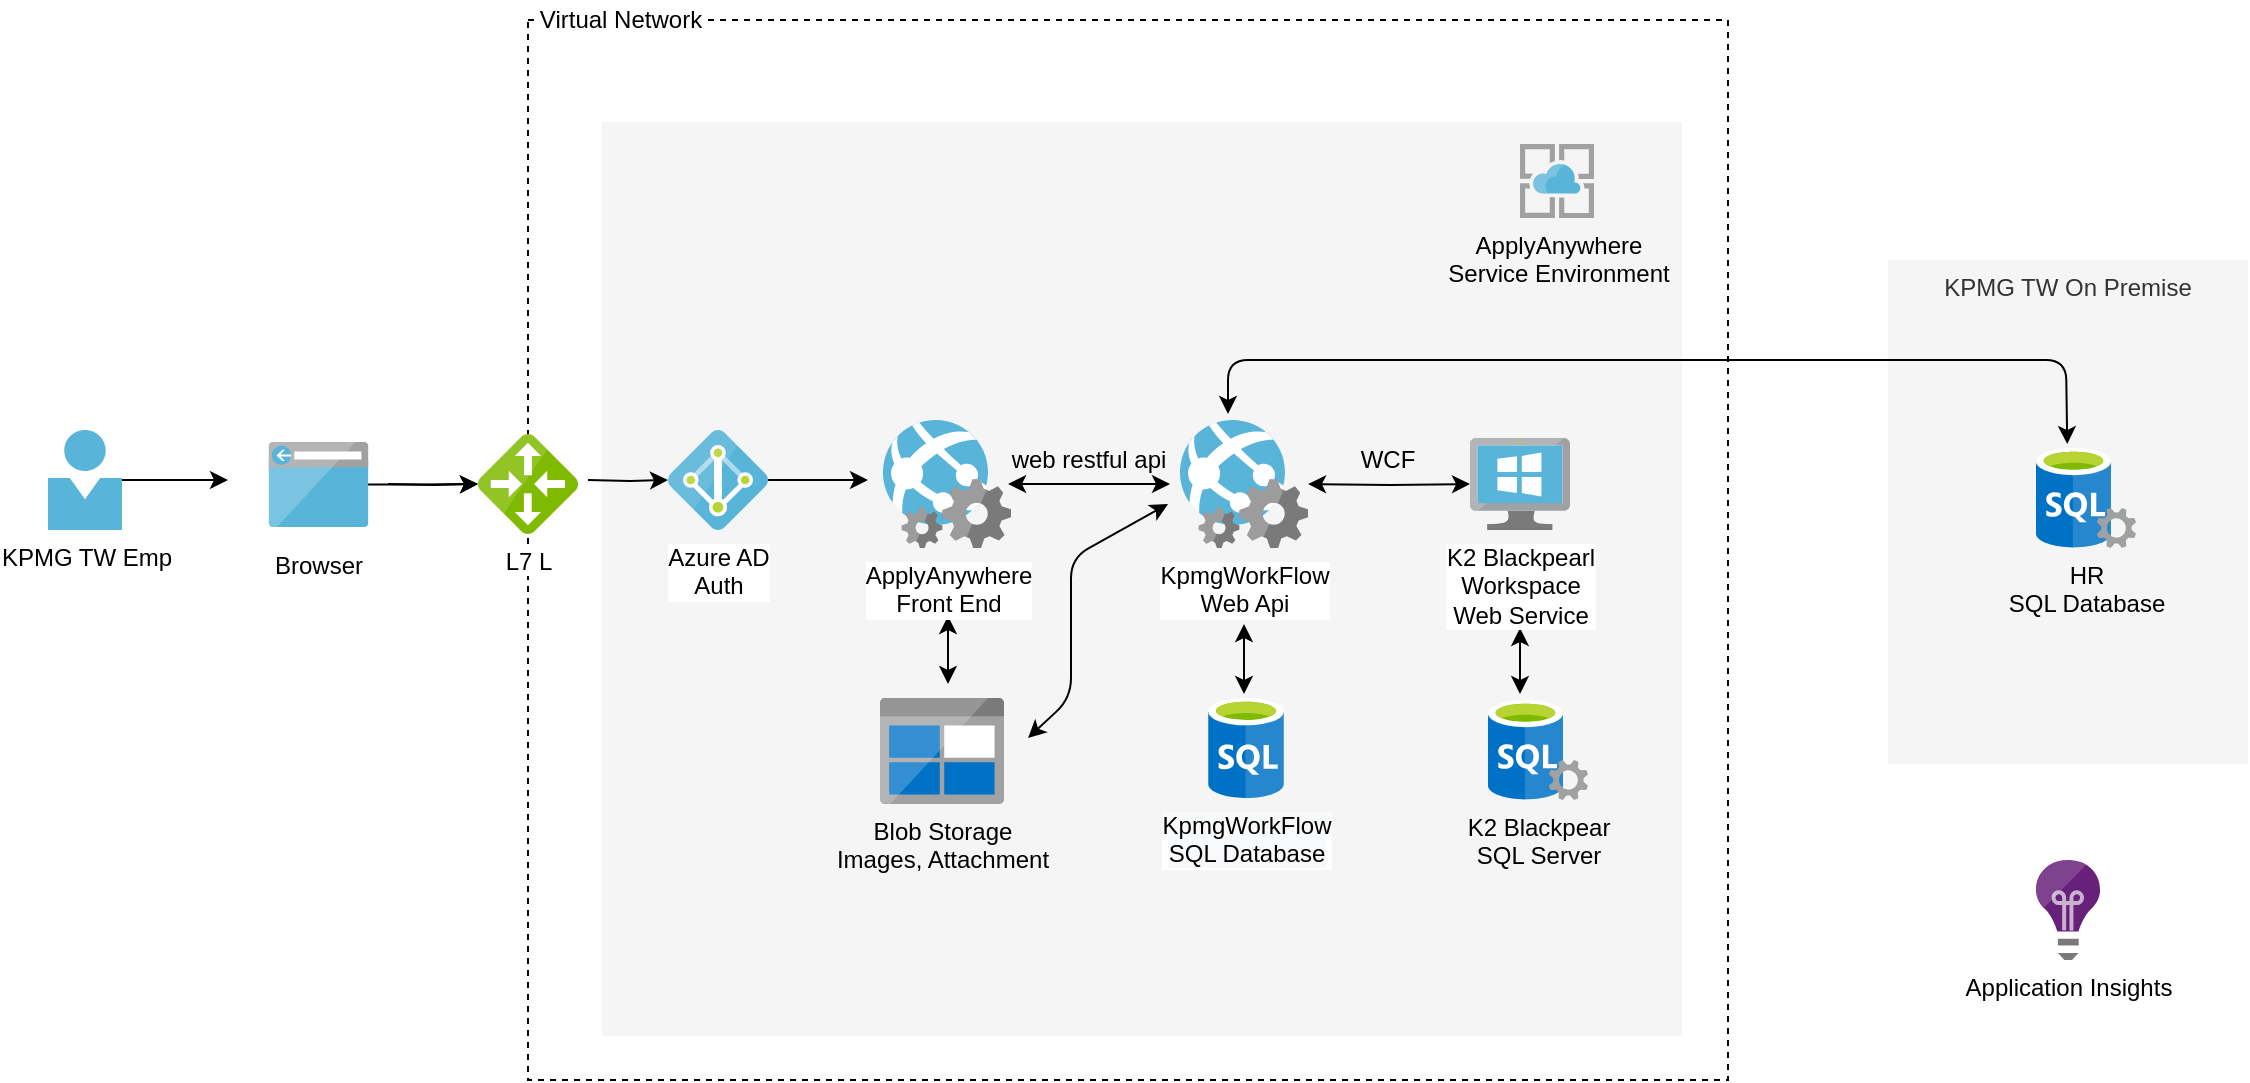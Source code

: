 <mxfile version="12.3.1" type="github" pages="4">
  <diagram id="WI9T0HZ2pTsCkuznbFz-" name="ApplyAnywhere PaaS architecture">
    <mxGraphModel dx="1408" dy="748" grid="1" gridSize="10" guides="1" tooltips="1" connect="1" arrows="1" fold="1" page="1" pageScale="1" pageWidth="1169" pageHeight="827" math="0" shadow="0">
      <root>
        <mxCell id="0"/>
        <mxCell id="1" parent="0"/>
        <mxCell id="lvaCASJLjp-fSjR-ahG0-70" value="" style="rounded=0;whiteSpace=wrap;html=1;labelBackgroundColor=#ffffff;fillColor=none;dashed=1;" parent="1" vertex="1">
          <mxGeometry x="290" y="148" width="600" height="530" as="geometry"/>
        </mxCell>
        <mxCell id="AcxdMaKK0mU5kZiv2lnr-4" value="" style="rounded=0;whiteSpace=wrap;html=1;fillColor=#f5f5f5;strokeColor=none;fontColor=#333333;verticalAlign=top;direction=south;" parent="1" vertex="1">
          <mxGeometry x="327" y="199" width="540" height="457" as="geometry"/>
        </mxCell>
        <mxCell id="lvaCASJLjp-fSjR-ahG0-18" value="" style="edgeStyle=orthogonalEdgeStyle;rounded=0;orthogonalLoop=1;jettySize=auto;html=1;entryX=-0.078;entryY=0.5;entryDx=0;entryDy=0;entryPerimeter=0;exitX=0.977;exitY=0.5;exitDx=0;exitDy=0;exitPerimeter=0;startArrow=classic;startFill=1;" parent="1" source="AcxdMaKK0mU5kZiv2lnr-6" target="lvaCASJLjp-fSjR-ahG0-8" edge="1">
          <mxGeometry relative="1" as="geometry">
            <mxPoint x="499.5" y="524" as="targetPoint"/>
          </mxGeometry>
        </mxCell>
        <mxCell id="lvaCASJLjp-fSjR-ahG0-37" value="" style="edgeStyle=orthogonalEdgeStyle;rounded=0;orthogonalLoop=1;jettySize=auto;html=1;startArrow=classic;startFill=1;" parent="1" edge="1">
          <mxGeometry relative="1" as="geometry">
            <mxPoint x="500" y="446" as="sourcePoint"/>
            <mxPoint x="500" y="480" as="targetPoint"/>
          </mxGeometry>
        </mxCell>
        <mxCell id="AcxdMaKK0mU5kZiv2lnr-6" value="ApplyAnywhere&lt;br&gt;Front End" style="aspect=fixed;html=1;perimeter=none;align=center;shadow=0;dashed=0;image;fontSize=12;image=img/lib/mscae/WebApp_WebJobs.svg;labelBackgroundColor=#ffffff;" parent="1" vertex="1">
          <mxGeometry x="467.5" y="348" width="64" height="64" as="geometry"/>
        </mxCell>
        <mxCell id="AcxdMaKK0mU5kZiv2lnr-9" value="Blob Storage&lt;br&gt;Images, Attachment" style="aspect=fixed;html=1;perimeter=none;align=center;shadow=0;dashed=0;image;fontSize=12;image=img/lib/mscae/BlobBlock.svg;labelBackgroundColor=none;direction=east;" parent="1" vertex="1">
          <mxGeometry x="466" y="487" width="62" height="53" as="geometry"/>
        </mxCell>
        <mxCell id="lvaCASJLjp-fSjR-ahG0-72" value="" style="edgeStyle=orthogonalEdgeStyle;rounded=0;orthogonalLoop=1;jettySize=auto;html=1;" parent="1" target="lvaCASJLjp-fSjR-ahG0-71" edge="1">
          <mxGeometry relative="1" as="geometry">
            <mxPoint x="220" y="380" as="sourcePoint"/>
          </mxGeometry>
        </mxCell>
        <mxCell id="lvaCASJLjp-fSjR-ahG0-73" value="" style="edgeStyle=orthogonalEdgeStyle;rounded=0;orthogonalLoop=1;jettySize=auto;html=1;" parent="1" source="AcxdMaKK0mU5kZiv2lnr-12" target="lvaCASJLjp-fSjR-ahG0-71" edge="1">
          <mxGeometry relative="1" as="geometry"/>
        </mxCell>
        <mxCell id="AcxdMaKK0mU5kZiv2lnr-12" value="Browser" style="aspect=fixed;html=1;perimeter=none;align=center;shadow=0;dashed=0;image;fontSize=12;image=img/lib/mscae/Browser.svg;spacingTop=5;" parent="1" vertex="1">
          <mxGeometry x="160.25" y="359" width="50" height="42.5" as="geometry"/>
        </mxCell>
        <mxCell id="lvaCASJLjp-fSjR-ahG0-28" value="" style="edgeStyle=orthogonalEdgeStyle;rounded=0;orthogonalLoop=1;jettySize=auto;html=1;" parent="1" target="lvaCASJLjp-fSjR-ahG0-21" edge="1">
          <mxGeometry relative="1" as="geometry">
            <mxPoint x="320" y="378" as="sourcePoint"/>
            <mxPoint x="380" y="403" as="targetPoint"/>
          </mxGeometry>
        </mxCell>
        <mxCell id="lvaCASJLjp-fSjR-ahG0-34" value="" style="edgeStyle=orthogonalEdgeStyle;rounded=0;orthogonalLoop=1;jettySize=auto;html=1;startArrow=classic;startFill=1;" parent="1" edge="1">
          <mxGeometry relative="1" as="geometry">
            <mxPoint x="786" y="452" as="sourcePoint"/>
            <mxPoint x="786" y="485" as="targetPoint"/>
          </mxGeometry>
        </mxCell>
        <mxCell id="lvaCASJLjp-fSjR-ahG0-5" value="K2 Blackpearl&lt;br&gt;Workspace&lt;br&gt;Web Service" style="aspect=fixed;html=1;points=[];align=center;image;fontSize=12;image=img/lib/mscae/VirtualMachineWindows.svg;labelBackgroundColor=#ffffff;" parent="1" vertex="1">
          <mxGeometry x="761" y="357" width="50" height="46" as="geometry"/>
        </mxCell>
        <mxCell id="lvaCASJLjp-fSjR-ahG0-14" value="" style="edgeStyle=orthogonalEdgeStyle;rounded=0;orthogonalLoop=1;jettySize=auto;html=1;startArrow=classic;startFill=1;" parent="1" target="lvaCASJLjp-fSjR-ahG0-5" edge="1">
          <mxGeometry relative="1" as="geometry">
            <mxPoint x="680" y="380" as="sourcePoint"/>
            <mxPoint x="648" y="524" as="targetPoint"/>
          </mxGeometry>
        </mxCell>
        <mxCell id="lvaCASJLjp-fSjR-ahG0-32" value="" style="edgeStyle=orthogonalEdgeStyle;rounded=0;orthogonalLoop=1;jettySize=auto;html=1;startArrow=classic;startFill=1;" parent="1" edge="1">
          <mxGeometry relative="1" as="geometry">
            <mxPoint x="648" y="450" as="sourcePoint"/>
            <mxPoint x="648" y="485" as="targetPoint"/>
          </mxGeometry>
        </mxCell>
        <mxCell id="lvaCASJLjp-fSjR-ahG0-19" value="K2 Blackpear&lt;br&gt;SQL Server" style="aspect=fixed;html=1;points=[];align=center;image;fontSize=12;image=img/lib/mscae/SQL_Servers.svg;labelBackgroundColor=none;" parent="1" vertex="1">
          <mxGeometry x="770" y="488" width="50" height="50" as="geometry"/>
        </mxCell>
        <mxCell id="lvaCASJLjp-fSjR-ahG0-52" value="" style="edgeStyle=orthogonalEdgeStyle;rounded=0;orthogonalLoop=1;jettySize=auto;html=1;" parent="1" source="lvaCASJLjp-fSjR-ahG0-21" edge="1">
          <mxGeometry relative="1" as="geometry">
            <mxPoint x="460" y="378" as="targetPoint"/>
          </mxGeometry>
        </mxCell>
        <mxCell id="lvaCASJLjp-fSjR-ahG0-21" value="Azure AD&lt;br&gt;Auth" style="aspect=fixed;html=1;points=[];align=center;image;fontSize=12;image=img/lib/mscae/Active_Directory.svg;labelBackgroundColor=#ffffff;" parent="1" vertex="1">
          <mxGeometry x="360" y="353" width="50" height="50" as="geometry"/>
        </mxCell>
        <mxCell id="lvaCASJLjp-fSjR-ahG0-45" value="" style="edgeStyle=orthogonalEdgeStyle;rounded=0;orthogonalLoop=1;jettySize=auto;html=1;" parent="1" source="lvaCASJLjp-fSjR-ahG0-22" edge="1">
          <mxGeometry relative="1" as="geometry">
            <mxPoint x="140" y="378" as="targetPoint"/>
          </mxGeometry>
        </mxCell>
        <mxCell id="lvaCASJLjp-fSjR-ahG0-22" value="KPMG TW Emp" style="aspect=fixed;html=1;points=[];align=center;image;fontSize=12;image=img/lib/mscae/Person.svg;labelBackgroundColor=none;" parent="1" vertex="1">
          <mxGeometry x="50" y="353" width="37" height="50" as="geometry"/>
        </mxCell>
        <mxCell id="lvaCASJLjp-fSjR-ahG0-24" value="ApplyAnywhere&lt;br&gt;Service Environment" style="aspect=fixed;html=1;points=[];align=center;image;fontSize=12;image=img/lib/mscae/App_Service.svg;labelBackgroundColor=none;" parent="1" vertex="1">
          <mxGeometry x="786" y="210" width="37" height="37" as="geometry"/>
        </mxCell>
        <mxCell id="lvaCASJLjp-fSjR-ahG0-40" value="KPMG TW On Premise" style="rounded=0;whiteSpace=wrap;html=1;fillColor=#f5f5f5;strokeColor=none;fontColor=#333333;verticalAlign=top;direction=south;" parent="1" vertex="1">
          <mxGeometry x="970" y="268" width="180" height="252" as="geometry"/>
        </mxCell>
        <mxCell id="lvaCASJLjp-fSjR-ahG0-57" value="WCF" style="text;html=1;strokeColor=none;fillColor=none;align=center;verticalAlign=middle;whiteSpace=wrap;rounded=0;labelBackgroundColor=none;" parent="1" vertex="1">
          <mxGeometry x="700" y="358" width="40" height="20" as="geometry"/>
        </mxCell>
        <mxCell id="lvaCASJLjp-fSjR-ahG0-58" value="web restful api" style="text;html=1;strokeColor=none;fillColor=none;align=center;verticalAlign=middle;whiteSpace=wrap;rounded=0;labelBackgroundColor=none;" parent="1" vertex="1">
          <mxGeometry x="525" y="358" width="91" height="20" as="geometry"/>
        </mxCell>
        <mxCell id="lvaCASJLjp-fSjR-ahG0-71" value="L7 L" style="aspect=fixed;html=1;points=[];align=center;image;fontSize=12;image=img/lib/mscae/Local_Network_Gateways.svg;dashed=1;labelBackgroundColor=#ffffff;fillColor=none;" parent="1" vertex="1">
          <mxGeometry x="265" y="355" width="50" height="50" as="geometry"/>
        </mxCell>
        <mxCell id="lvaCASJLjp-fSjR-ahG0-74" value="Virtual Network" style="text;html=1;strokeColor=none;fillColor=none;align=center;verticalAlign=middle;whiteSpace=wrap;rounded=0;dashed=1;labelBackgroundColor=#ffffff;" parent="1" vertex="1">
          <mxGeometry x="290" y="138" width="93" height="20" as="geometry"/>
        </mxCell>
        <mxCell id="lvaCASJLjp-fSjR-ahG0-85" value="" style="endArrow=classic;html=1;startArrow=classic;startFill=1;" parent="1" edge="1">
          <mxGeometry width="50" height="50" relative="1" as="geometry">
            <mxPoint x="640" y="345" as="sourcePoint"/>
            <mxPoint x="1059.627" y="360" as="targetPoint"/>
            <Array as="points">
              <mxPoint x="640" y="318"/>
              <mxPoint x="1059" y="318"/>
            </Array>
          </mxGeometry>
        </mxCell>
        <mxCell id="lvaCASJLjp-fSjR-ahG0-8" value="KpmgWorkFlow&lt;br&gt;Web Api" style="aspect=fixed;html=1;perimeter=none;align=center;shadow=0;dashed=0;image;fontSize=12;image=img/lib/mscae/WebApp_WebJobs.svg;labelBackgroundColor=#ffffff;" parent="1" vertex="1">
          <mxGeometry x="616" y="348" width="64" height="64" as="geometry"/>
        </mxCell>
        <mxCell id="5PH30aPsPjQZAiX1bgCx-1" value="Application Insights" style="aspect=fixed;html=1;points=[];align=center;image;fontSize=12;image=img/lib/mscae/Application_Insights.svg;dashed=1;labelBackgroundColor=#ffffff;fillColor=none;" parent="1" vertex="1">
          <mxGeometry x="1044" y="568" width="32" height="50" as="geometry"/>
        </mxCell>
        <mxCell id="TPf7LboAGNHlAJCwfOmn-1" value="&lt;span style=&quot;background-color: rgb(248 , 249 , 250)&quot;&gt;KpmgWorkFlow&lt;/span&gt;&lt;br style=&quot;background-color: rgb(248 , 249 , 250)&quot;&gt;&lt;span style=&quot;background-color: rgb(248 , 249 , 250)&quot;&gt;SQL Database&lt;/span&gt;" style="aspect=fixed;html=1;points=[];align=center;image;fontSize=12;image=img/lib/mscae/SQL_Database_generic.svg;dashed=1;labelBackgroundColor=#ffffff;fillColor=none;" parent="1" vertex="1">
          <mxGeometry x="630" y="487" width="38" height="50" as="geometry"/>
        </mxCell>
        <mxCell id="XVqo-O23H8XZ0I0nRxCn-1" value="HR&lt;br&gt;SQL Database" style="aspect=fixed;html=1;points=[];align=center;image;fontSize=12;image=img/lib/mscae/SQL_Servers.svg;labelBackgroundColor=none;" parent="1" vertex="1">
          <mxGeometry x="1044" y="362" width="50" height="50" as="geometry"/>
        </mxCell>
        <mxCell id="Hammuwof6SM0HyA76MLh-3" value="" style="endArrow=classic;html=1;startArrow=classic;startFill=1;" parent="1" edge="1">
          <mxGeometry width="50" height="50" relative="1" as="geometry">
            <mxPoint x="540" y="507" as="sourcePoint"/>
            <mxPoint x="610" y="390" as="targetPoint"/>
            <Array as="points">
              <mxPoint x="561.5" y="487"/>
              <mxPoint x="561.5" y="417"/>
            </Array>
          </mxGeometry>
        </mxCell>
      </root>
    </mxGraphModel>
  </diagram>
  <diagram id="z3WabE-r0AO4JzWB9o1X" name="ApplyAnywhere IaaS architecture">
    <mxGraphModel dx="2241" dy="805" grid="1" gridSize="10" guides="1" tooltips="1" connect="1" arrows="1" fold="1" page="1" pageScale="1" pageWidth="850" pageHeight="1100" math="0" shadow="0">
      <root>
        <mxCell id="3gNSYFEJWq0Y2mECjLJj-0"/>
        <mxCell id="3gNSYFEJWq0Y2mECjLJj-1" parent="3gNSYFEJWq0Y2mECjLJj-0"/>
        <mxCell id="smwpBIK393G-4AdiDOek-0" value="" style="rounded=0;whiteSpace=wrap;html=1;labelBackgroundColor=#ffffff;fillColor=none;dashed=1;" parent="3gNSYFEJWq0Y2mECjLJj-1" vertex="1">
          <mxGeometry x="260" y="150" width="470" height="502" as="geometry"/>
        </mxCell>
        <mxCell id="smwpBIK393G-4AdiDOek-1" value="" style="rounded=0;whiteSpace=wrap;html=1;fillColor=#f5f5f5;strokeColor=none;fontColor=#333333;verticalAlign=top;direction=south;" parent="3gNSYFEJWq0Y2mECjLJj-1" vertex="1">
          <mxGeometry x="290" y="175" width="420" height="457" as="geometry"/>
        </mxCell>
        <mxCell id="smwpBIK393G-4AdiDOek-6" value="" style="edgeStyle=orthogonalEdgeStyle;rounded=0;orthogonalLoop=1;jettySize=auto;html=1;" parent="3gNSYFEJWq0Y2mECjLJj-1" target="smwpBIK393G-4AdiDOek-23" edge="1">
          <mxGeometry relative="1" as="geometry">
            <mxPoint x="190" y="382" as="sourcePoint"/>
          </mxGeometry>
        </mxCell>
        <mxCell id="smwpBIK393G-4AdiDOek-7" value="" style="edgeStyle=orthogonalEdgeStyle;rounded=0;orthogonalLoop=1;jettySize=auto;html=1;" parent="3gNSYFEJWq0Y2mECjLJj-1" source="smwpBIK393G-4AdiDOek-8" target="smwpBIK393G-4AdiDOek-23" edge="1">
          <mxGeometry relative="1" as="geometry"/>
        </mxCell>
        <mxCell id="smwpBIK393G-4AdiDOek-8" value="Browser" style="aspect=fixed;html=1;perimeter=none;align=center;shadow=0;dashed=0;image;fontSize=12;image=img/lib/mscae/Browser.svg;spacingTop=5;" parent="3gNSYFEJWq0Y2mECjLJj-1" vertex="1">
          <mxGeometry x="130.25" y="361" width="50" height="42.5" as="geometry"/>
        </mxCell>
        <mxCell id="smwpBIK393G-4AdiDOek-9" value="" style="edgeStyle=orthogonalEdgeStyle;rounded=0;orthogonalLoop=1;jettySize=auto;html=1;" parent="3gNSYFEJWq0Y2mECjLJj-1" target="smwpBIK393G-4AdiDOek-16" edge="1">
          <mxGeometry relative="1" as="geometry">
            <mxPoint x="290" y="380" as="sourcePoint"/>
            <mxPoint x="350" y="405" as="targetPoint"/>
          </mxGeometry>
        </mxCell>
        <mxCell id="smwpBIK393G-4AdiDOek-11" value="K2 Blackpearl&lt;br&gt;Workspace&lt;br&gt;Web Service" style="aspect=fixed;html=1;points=[];align=center;image;fontSize=12;image=img/lib/mscae/VirtualMachineWindows.svg;labelBackgroundColor=#ffffff;" parent="3gNSYFEJWq0Y2mECjLJj-1" vertex="1">
          <mxGeometry x="490" y="342" width="50" height="46" as="geometry"/>
        </mxCell>
        <mxCell id="smwpBIK393G-4AdiDOek-13" value="" style="edgeStyle=orthogonalEdgeStyle;rounded=0;orthogonalLoop=1;jettySize=auto;html=1;startArrow=classic;startFill=1;" parent="3gNSYFEJWq0Y2mECjLJj-1" edge="1">
          <mxGeometry relative="1" as="geometry">
            <mxPoint x="514" y="439" as="sourcePoint"/>
            <mxPoint x="514" y="474" as="targetPoint"/>
          </mxGeometry>
        </mxCell>
        <mxCell id="smwpBIK393G-4AdiDOek-15" value="" style="edgeStyle=orthogonalEdgeStyle;rounded=0;orthogonalLoop=1;jettySize=auto;html=1;" parent="3gNSYFEJWq0Y2mECjLJj-1" edge="1">
          <mxGeometry relative="1" as="geometry">
            <mxPoint x="480" y="380" as="targetPoint"/>
            <mxPoint x="388" y="380" as="sourcePoint"/>
          </mxGeometry>
        </mxCell>
        <mxCell id="smwpBIK393G-4AdiDOek-16" value="Azure AD&lt;br&gt;Auth" style="aspect=fixed;html=1;points=[];align=center;image;fontSize=12;image=img/lib/mscae/Active_Directory.svg;labelBackgroundColor=#ffffff;" parent="3gNSYFEJWq0Y2mECjLJj-1" vertex="1">
          <mxGeometry x="330" y="355" width="50" height="50" as="geometry"/>
        </mxCell>
        <mxCell id="smwpBIK393G-4AdiDOek-17" value="" style="edgeStyle=orthogonalEdgeStyle;rounded=0;orthogonalLoop=1;jettySize=auto;html=1;" parent="3gNSYFEJWq0Y2mECjLJj-1" source="smwpBIK393G-4AdiDOek-18" edge="1">
          <mxGeometry relative="1" as="geometry">
            <mxPoint x="110" y="380" as="targetPoint"/>
          </mxGeometry>
        </mxCell>
        <mxCell id="smwpBIK393G-4AdiDOek-18" value="KPMG TW Emp" style="aspect=fixed;html=1;points=[];align=center;image;fontSize=12;image=img/lib/mscae/Person.svg;labelBackgroundColor=none;" parent="3gNSYFEJWq0Y2mECjLJj-1" vertex="1">
          <mxGeometry x="20" y="355" width="37" height="50" as="geometry"/>
        </mxCell>
        <mxCell id="smwpBIK393G-4AdiDOek-19" value="ApplyAnywhere&lt;br&gt;Service Environment" style="aspect=fixed;html=1;points=[];align=center;image;fontSize=12;image=img/lib/mscae/App_Service.svg;labelBackgroundColor=none;" parent="3gNSYFEJWq0Y2mECjLJj-1" vertex="1">
          <mxGeometry x="610" y="202" width="37" height="37" as="geometry"/>
        </mxCell>
        <mxCell id="smwpBIK393G-4AdiDOek-20" value="KPMG TW On Premise" style="rounded=0;whiteSpace=wrap;html=1;fillColor=#f5f5f5;strokeColor=none;fontColor=#333333;verticalAlign=top;direction=south;" parent="3gNSYFEJWq0Y2mECjLJj-1" vertex="1">
          <mxGeometry x="750" y="252" width="180" height="252" as="geometry"/>
        </mxCell>
        <mxCell id="smwpBIK393G-4AdiDOek-23" value="App Gateway" style="aspect=fixed;html=1;points=[];align=center;image;fontSize=12;image=img/lib/mscae/Local_Network_Gateways.svg;dashed=1;labelBackgroundColor=#ffffff;fillColor=none;" parent="3gNSYFEJWq0Y2mECjLJj-1" vertex="1">
          <mxGeometry x="235" y="357" width="50" height="50" as="geometry"/>
        </mxCell>
        <mxCell id="smwpBIK393G-4AdiDOek-24" value="Virtual Network" style="text;html=1;strokeColor=none;fillColor=none;align=center;verticalAlign=middle;whiteSpace=wrap;rounded=0;dashed=1;labelBackgroundColor=#ffffff;" parent="3gNSYFEJWq0Y2mECjLJj-1" vertex="1">
          <mxGeometry x="260" y="140" width="93" height="20" as="geometry"/>
        </mxCell>
        <mxCell id="smwpBIK393G-4AdiDOek-25" value="" style="endArrow=classic;html=1;exitX=0.5;exitY=-0.047;exitDx=0;exitDy=0;exitPerimeter=0;startArrow=classic;startFill=1;entryX=0.317;entryY=0.5;entryDx=0;entryDy=0;entryPerimeter=0;" parent="3gNSYFEJWq0Y2mECjLJj-1" target="smwpBIK393G-4AdiDOek-20" edge="1">
          <mxGeometry width="50" height="50" relative="1" as="geometry">
            <mxPoint x="515" y="328.992" as="sourcePoint"/>
            <mxPoint x="799" y="329" as="targetPoint"/>
            <Array as="points">
              <mxPoint x="515" y="302"/>
              <mxPoint x="840" y="302"/>
            </Array>
          </mxGeometry>
        </mxCell>
        <mxCell id="smwpBIK393G-4AdiDOek-27" value="Application Insights" style="aspect=fixed;html=1;points=[];align=center;image;fontSize=12;image=img/lib/mscae/Application_Insights.svg;dashed=1;labelBackgroundColor=#ffffff;fillColor=none;" parent="3gNSYFEJWq0Y2mECjLJj-1" vertex="1">
          <mxGeometry x="824" y="552" width="32" height="50" as="geometry"/>
        </mxCell>
        <mxCell id="smwpBIK393G-4AdiDOek-29" value="HR&lt;br&gt;SQL Database" style="aspect=fixed;html=1;points=[];align=center;image;fontSize=12;image=img/lib/mscae/SQL_Servers.svg;labelBackgroundColor=none;" parent="3gNSYFEJWq0Y2mECjLJj-1" vertex="1">
          <mxGeometry x="824" y="346" width="50" height="50" as="geometry"/>
        </mxCell>
        <mxCell id="smwpBIK393G-4AdiDOek-33" value="&lt;span style=&quot;white-space: nowrap ; background-color: rgb(255 , 255 , 255)&quot;&gt;ApplyAnywhere&lt;/span&gt;&lt;br style=&quot;white-space: nowrap&quot;&gt;&lt;span style=&quot;white-space: nowrap ; background-color: rgb(255 , 255 , 255)&quot;&gt;Front End&lt;/span&gt;" style="text;html=1;strokeColor=none;fillColor=none;align=center;verticalAlign=middle;whiteSpace=wrap;rounded=0;dashed=1;labelBackgroundColor=none;" parent="3gNSYFEJWq0Y2mECjLJj-1" vertex="1">
          <mxGeometry x="560" y="371" width="100" height="40" as="geometry"/>
        </mxCell>
        <mxCell id="smwpBIK393G-4AdiDOek-34" value="&lt;span style=&quot;background-color: rgb(248 , 249 , 250)&quot;&gt;K2 Blackpear&lt;/span&gt;&lt;span style=&quot;background-color: rgb(248 , 249 , 250)&quot;&gt;, &lt;br&gt;KpmgWorkFlow&lt;/span&gt;&lt;span style=&quot;background-color: rgb(248 , 249 , 250)&quot;&gt;&lt;br&gt;SQL Database&lt;/span&gt;" style="aspect=fixed;html=1;points=[];align=center;image;fontSize=12;image=img/lib/mscae/VirtualMachineWindows.svg;labelBackgroundColor=#ffffff;" parent="3gNSYFEJWq0Y2mECjLJj-1" vertex="1">
          <mxGeometry x="490" y="481" width="50" height="46" as="geometry"/>
        </mxCell>
        <mxCell id="iuaWqtNruoDIMOuyL9Ep-0" value="&lt;span style=&quot;white-space: nowrap ; background-color: rgb(255 , 255 , 255)&quot;&gt;KpmgWorkFlow&lt;/span&gt;&lt;br style=&quot;white-space: nowrap&quot;&gt;&lt;span style=&quot;white-space: nowrap ; background-color: rgb(255 , 255 , 255)&quot;&gt;Web Api&lt;/span&gt;" style="text;html=1;strokeColor=none;fillColor=none;align=center;verticalAlign=middle;whiteSpace=wrap;rounded=0;dashed=1;labelBackgroundColor=none;" parent="3gNSYFEJWq0Y2mECjLJj-1" vertex="1">
          <mxGeometry x="560" y="407" width="100" height="30" as="geometry"/>
        </mxCell>
        <mxCell id="R-euYPqpHjcbSb9_kojw-1" value="Storage Images, Attachment" style="text;html=1;labelBackgroundColor=#ffffff;" parent="3gNSYFEJWq0Y2mECjLJj-1" vertex="1">
          <mxGeometry x="550" y="346" width="160" height="30" as="geometry"/>
        </mxCell>
      </root>
    </mxGraphModel>
  </diagram>
  <diagram id="HytrqFQPtinqaR7rAQq8" name="tax.com.tw PaaS architecture">
    <mxGraphModel dx="1408" dy="748" grid="1" gridSize="10" guides="1" tooltips="1" connect="1" arrows="1" fold="1" page="1" pageScale="1" pageWidth="850" pageHeight="1100" math="0" shadow="0">
      <root>
        <mxCell id="L5A2PCmOKvRyw3RFonAS-0"/>
        <mxCell id="L5A2PCmOKvRyw3RFonAS-1" parent="L5A2PCmOKvRyw3RFonAS-0"/>
        <mxCell id="xvHnMex4xPKi_8IZawSf-0" value="" style="rounded=0;whiteSpace=wrap;html=1;labelBackgroundColor=#ffffff;fillColor=none;dashed=1;" parent="L5A2PCmOKvRyw3RFonAS-1" vertex="1">
          <mxGeometry x="370" y="280" width="220" height="430" as="geometry"/>
        </mxCell>
        <mxCell id="xvHnMex4xPKi_8IZawSf-1" value="" style="rounded=0;whiteSpace=wrap;html=1;fillColor=#f5f5f5;strokeColor=none;fontColor=#333333;verticalAlign=top;direction=south;" parent="L5A2PCmOKvRyw3RFonAS-1" vertex="1">
          <mxGeometry x="430" y="301" width="150" height="399" as="geometry"/>
        </mxCell>
        <mxCell id="xvHnMex4xPKi_8IZawSf-4" value="" style="edgeStyle=orthogonalEdgeStyle;rounded=0;orthogonalLoop=1;jettySize=auto;html=1;startArrow=classic;startFill=1;" parent="L5A2PCmOKvRyw3RFonAS-1" edge="1">
          <mxGeometry relative="1" as="geometry">
            <mxPoint x="500" y="580" as="targetPoint"/>
            <mxPoint x="500" y="550" as="sourcePoint"/>
          </mxGeometry>
        </mxCell>
        <mxCell id="xvHnMex4xPKi_8IZawSf-6" value="Blob Storage&lt;br&gt;Images" style="aspect=fixed;html=1;perimeter=none;align=center;shadow=0;dashed=0;image;fontSize=12;image=img/lib/mscae/BlobBlock.svg;labelBackgroundColor=none;direction=east;" parent="L5A2PCmOKvRyw3RFonAS-1" vertex="1">
          <mxGeometry x="469.5" y="587" width="62" height="53" as="geometry"/>
        </mxCell>
        <mxCell id="xvHnMex4xPKi_8IZawSf-10" value="" style="edgeStyle=orthogonalEdgeStyle;rounded=0;orthogonalLoop=1;jettySize=auto;html=1;" parent="L5A2PCmOKvRyw3RFonAS-1" source="xvHnMex4xPKi_8IZawSf-11" target="xvHnMex4xPKi_8IZawSf-31" edge="1">
          <mxGeometry relative="1" as="geometry"/>
        </mxCell>
        <mxCell id="xvHnMex4xPKi_8IZawSf-11" value="Browser" style="aspect=fixed;html=1;perimeter=none;align=center;shadow=0;dashed=0;image;fontSize=12;image=img/lib/mscae/Browser.svg;spacingTop=5;" parent="L5A2PCmOKvRyw3RFonAS-1" vertex="1">
          <mxGeometry x="230.25" y="459" width="50" height="42.5" as="geometry"/>
        </mxCell>
        <mxCell id="xvHnMex4xPKi_8IZawSf-23" value="" style="edgeStyle=orthogonalEdgeStyle;rounded=0;orthogonalLoop=1;jettySize=auto;html=1;" parent="L5A2PCmOKvRyw3RFonAS-1" source="xvHnMex4xPKi_8IZawSf-31" edge="1">
          <mxGeometry relative="1" as="geometry">
            <mxPoint x="460" y="480" as="targetPoint"/>
            <mxPoint x="410" y="480" as="sourcePoint"/>
          </mxGeometry>
        </mxCell>
        <mxCell id="xvHnMex4xPKi_8IZawSf-25" value="" style="edgeStyle=orthogonalEdgeStyle;rounded=0;orthogonalLoop=1;jettySize=auto;html=1;" parent="L5A2PCmOKvRyw3RFonAS-1" source="xvHnMex4xPKi_8IZawSf-26" edge="1">
          <mxGeometry relative="1" as="geometry">
            <mxPoint x="220" y="480" as="targetPoint"/>
          </mxGeometry>
        </mxCell>
        <mxCell id="xvHnMex4xPKi_8IZawSf-26" value="KPMG TW Customer" style="aspect=fixed;html=1;points=[];align=center;image;fontSize=12;image=img/lib/mscae/Person.svg;labelBackgroundColor=none;" parent="L5A2PCmOKvRyw3RFonAS-1" vertex="1">
          <mxGeometry x="120" y="455" width="37" height="50" as="geometry"/>
        </mxCell>
        <mxCell id="xvHnMex4xPKi_8IZawSf-27" value="tax.com.tw&lt;br&gt;Service Environment" style="aspect=fixed;html=1;points=[];align=center;image;fontSize=12;image=img/lib/mscae/App_Service.svg;labelBackgroundColor=none;" parent="L5A2PCmOKvRyw3RFonAS-1" vertex="1">
          <mxGeometry x="505" y="310" width="37" height="37" as="geometry"/>
        </mxCell>
        <mxCell id="xvHnMex4xPKi_8IZawSf-28" value="KPMG TW On Premise" style="rounded=0;whiteSpace=wrap;html=1;fillColor=#f5f5f5;strokeColor=none;fontColor=#333333;verticalAlign=top;direction=south;" parent="L5A2PCmOKvRyw3RFonAS-1" vertex="1">
          <mxGeometry x="654" y="379" width="150" height="221" as="geometry"/>
        </mxCell>
        <mxCell id="xvHnMex4xPKi_8IZawSf-31" value="App Gateway" style="aspect=fixed;html=1;points=[];align=center;image;fontSize=12;image=img/lib/mscae/Local_Network_Gateways.svg;dashed=1;labelBackgroundColor=#ffffff;fillColor=none;" parent="L5A2PCmOKvRyw3RFonAS-1" vertex="1">
          <mxGeometry x="345" y="455" width="50" height="50" as="geometry"/>
        </mxCell>
        <mxCell id="xvHnMex4xPKi_8IZawSf-32" value="Virtual Network" style="text;html=1;strokeColor=none;fillColor=none;align=center;verticalAlign=middle;whiteSpace=wrap;rounded=0;dashed=1;labelBackgroundColor=#ffffff;" parent="L5A2PCmOKvRyw3RFonAS-1" vertex="1">
          <mxGeometry x="370" y="270" width="93" height="20" as="geometry"/>
        </mxCell>
        <mxCell id="xvHnMex4xPKi_8IZawSf-34" value="" style="endArrow=classic;html=1;startArrow=classic;startFill=1;exitX=0.508;exitY=0;exitDx=0;exitDy=0;exitPerimeter=0;" parent="L5A2PCmOKvRyw3RFonAS-1" edge="1">
          <mxGeometry width="50" height="50" relative="1" as="geometry">
            <mxPoint x="499.012" y="447" as="sourcePoint"/>
            <mxPoint x="729" y="457" as="targetPoint"/>
            <Array as="points">
              <mxPoint x="499" y="417"/>
              <mxPoint x="729" y="417"/>
            </Array>
          </mxGeometry>
        </mxCell>
        <mxCell id="xvHnMex4xPKi_8IZawSf-5" value="&lt;a href=&quot;http://tax.com.tw/&quot;&gt;tax.com.tw&lt;/a&gt;&lt;br&gt;Web Service" style="aspect=fixed;html=1;perimeter=none;align=center;shadow=0;dashed=0;image;fontSize=12;image=img/lib/mscae/WebApp_WebJobs.svg;labelBackgroundColor=#ffffff;" parent="L5A2PCmOKvRyw3RFonAS-1" vertex="1">
          <mxGeometry x="467.5" y="450" width="64" height="64" as="geometry"/>
        </mxCell>
        <mxCell id="uOCD5EzAV5mJWtjaBNg1-0" value="tax.com.tw&lt;br&gt;Database" style="aspect=fixed;html=1;points=[];align=center;image;fontSize=12;image=img/lib/mscae/SQL_Database_generic.svg;dashed=1;labelBackgroundColor=#ffffff;fillColor=none;" parent="L5A2PCmOKvRyw3RFonAS-1" vertex="1">
          <mxGeometry x="710" y="464" width="38" height="50" as="geometry"/>
        </mxCell>
        <mxCell id="IJudURbBC9qB1mBKnEuI-0" value="Application Insights" style="aspect=fixed;html=1;points=[];align=center;image;fontSize=12;image=img/lib/mscae/Application_Insights.svg;dashed=1;labelBackgroundColor=#ffffff;fillColor=none;" parent="L5A2PCmOKvRyw3RFonAS-1" vertex="1">
          <mxGeometry x="720" y="613.5" width="32" height="50" as="geometry"/>
        </mxCell>
      </root>
    </mxGraphModel>
  </diagram>
  <diagram id="0-SjpaF1tThljY5-xZCx" name="tax.com.tw IaaS architecture">
    <mxGraphModel dx="805" dy="427" grid="1" gridSize="10" guides="1" tooltips="1" connect="1" arrows="1" fold="1" page="1" pageScale="1" pageWidth="850" pageHeight="1100" math="0" shadow="0">
      <root>
        <mxCell id="M5hJ1aHdLiY32-xRy-P1-0"/>
        <mxCell id="M5hJ1aHdLiY32-xRy-P1-1" parent="M5hJ1aHdLiY32-xRy-P1-0"/>
        <mxCell id="M5hJ1aHdLiY32-xRy-P1-2" value="" style="rounded=0;whiteSpace=wrap;html=1;labelBackgroundColor=#ffffff;fillColor=none;dashed=1;" parent="M5hJ1aHdLiY32-xRy-P1-1" vertex="1">
          <mxGeometry x="320" y="250" width="220" height="300" as="geometry"/>
        </mxCell>
        <mxCell id="M5hJ1aHdLiY32-xRy-P1-3" value="" style="rounded=0;whiteSpace=wrap;html=1;fillColor=#f5f5f5;strokeColor=none;fontColor=#333333;verticalAlign=top;direction=south;" parent="M5hJ1aHdLiY32-xRy-P1-1" vertex="1">
          <mxGeometry x="380" y="271" width="150" height="269" as="geometry"/>
        </mxCell>
        <mxCell id="M5hJ1aHdLiY32-xRy-P1-6" value="" style="edgeStyle=orthogonalEdgeStyle;rounded=0;orthogonalLoop=1;jettySize=auto;html=1;" parent="M5hJ1aHdLiY32-xRy-P1-1" source="M5hJ1aHdLiY32-xRy-P1-7" target="M5hJ1aHdLiY32-xRy-P1-13" edge="1">
          <mxGeometry relative="1" as="geometry"/>
        </mxCell>
        <mxCell id="M5hJ1aHdLiY32-xRy-P1-7" value="Browser" style="aspect=fixed;html=1;perimeter=none;align=center;shadow=0;dashed=0;image;fontSize=12;image=img/lib/mscae/Browser.svg;spacingTop=5;" parent="M5hJ1aHdLiY32-xRy-P1-1" vertex="1">
          <mxGeometry x="180.25" y="429" width="50" height="42.5" as="geometry"/>
        </mxCell>
        <mxCell id="M5hJ1aHdLiY32-xRy-P1-8" value="" style="edgeStyle=orthogonalEdgeStyle;rounded=0;orthogonalLoop=1;jettySize=auto;html=1;" parent="M5hJ1aHdLiY32-xRy-P1-1" source="M5hJ1aHdLiY32-xRy-P1-13" edge="1">
          <mxGeometry relative="1" as="geometry">
            <mxPoint x="410" y="450" as="targetPoint"/>
            <mxPoint x="360" y="450" as="sourcePoint"/>
          </mxGeometry>
        </mxCell>
        <mxCell id="M5hJ1aHdLiY32-xRy-P1-9" value="" style="edgeStyle=orthogonalEdgeStyle;rounded=0;orthogonalLoop=1;jettySize=auto;html=1;" parent="M5hJ1aHdLiY32-xRy-P1-1" source="M5hJ1aHdLiY32-xRy-P1-10" edge="1">
          <mxGeometry relative="1" as="geometry">
            <mxPoint x="170" y="450" as="targetPoint"/>
          </mxGeometry>
        </mxCell>
        <mxCell id="M5hJ1aHdLiY32-xRy-P1-10" value="KPMG TW Customer" style="aspect=fixed;html=1;points=[];align=center;image;fontSize=12;image=img/lib/mscae/Person.svg;labelBackgroundColor=none;" parent="M5hJ1aHdLiY32-xRy-P1-1" vertex="1">
          <mxGeometry x="70" y="425" width="37" height="50" as="geometry"/>
        </mxCell>
        <mxCell id="M5hJ1aHdLiY32-xRy-P1-11" value="tax.com.tw&lt;br&gt;Service Environment" style="aspect=fixed;html=1;points=[];align=center;image;fontSize=12;image=img/lib/mscae/App_Service.svg;labelBackgroundColor=none;" parent="M5hJ1aHdLiY32-xRy-P1-1" vertex="1">
          <mxGeometry x="455" y="280" width="37" height="37" as="geometry"/>
        </mxCell>
        <mxCell id="M5hJ1aHdLiY32-xRy-P1-12" value="KPMG TW On Premise" style="rounded=0;whiteSpace=wrap;html=1;fillColor=#f5f5f5;strokeColor=none;fontColor=#333333;verticalAlign=top;direction=south;" parent="M5hJ1aHdLiY32-xRy-P1-1" vertex="1">
          <mxGeometry x="604" y="349" width="236" height="221" as="geometry"/>
        </mxCell>
        <mxCell id="M5hJ1aHdLiY32-xRy-P1-13" value="App Gateway" style="aspect=fixed;html=1;points=[];align=center;image;fontSize=12;image=img/lib/mscae/Local_Network_Gateways.svg;dashed=1;labelBackgroundColor=#ffffff;fillColor=none;" parent="M5hJ1aHdLiY32-xRy-P1-1" vertex="1">
          <mxGeometry x="295" y="425" width="50" height="50" as="geometry"/>
        </mxCell>
        <mxCell id="M5hJ1aHdLiY32-xRy-P1-14" value="Virtual Network" style="text;html=1;strokeColor=none;fillColor=none;align=center;verticalAlign=middle;whiteSpace=wrap;rounded=0;dashed=1;labelBackgroundColor=#ffffff;" parent="M5hJ1aHdLiY32-xRy-P1-1" vertex="1">
          <mxGeometry x="320" y="240" width="93" height="20" as="geometry"/>
        </mxCell>
        <mxCell id="M5hJ1aHdLiY32-xRy-P1-15" value="" style="endArrow=classic;html=1;startArrow=none;startFill=0;" parent="M5hJ1aHdLiY32-xRy-P1-1" edge="1">
          <mxGeometry width="50" height="50" relative="1" as="geometry">
            <mxPoint x="450" y="420" as="sourcePoint"/>
            <mxPoint x="680" y="430" as="targetPoint"/>
            <Array as="points">
              <mxPoint x="450" y="390"/>
              <mxPoint x="680" y="390"/>
            </Array>
          </mxGeometry>
        </mxCell>
        <mxCell id="M5hJ1aHdLiY32-xRy-P1-17" value="tax.com.tw&lt;br&gt;Database" style="aspect=fixed;html=1;points=[];align=center;image;fontSize=12;image=img/lib/mscae/SQL_Database_generic.svg;dashed=1;labelBackgroundColor=#ffffff;fillColor=none;" parent="M5hJ1aHdLiY32-xRy-P1-1" vertex="1">
          <mxGeometry x="780" y="438" width="38" height="50" as="geometry"/>
        </mxCell>
        <mxCell id="M5hJ1aHdLiY32-xRy-P1-18" value="Application Insights" style="aspect=fixed;html=1;points=[];align=center;image;fontSize=12;image=img/lib/mscae/Application_Insights.svg;dashed=1;labelBackgroundColor=#ffffff;fillColor=none;" parent="M5hJ1aHdLiY32-xRy-P1-1" vertex="1">
          <mxGeometry x="670" y="583.5" width="32" height="50" as="geometry"/>
        </mxCell>
        <mxCell id="18gsFY-PkBEMHmHrGAYV-0" value="&lt;a href=&quot;http://tax.com.tw/&quot;&gt;tax.com.tw&lt;/a&gt;&lt;br&gt;WebPage" style="aspect=fixed;html=1;points=[];align=center;image;fontSize=12;image=img/lib/mscae/VirtualMachineWindows.svg;dashed=1;labelBackgroundColor=#ffffff;fillColor=none;" parent="M5hJ1aHdLiY32-xRy-P1-1" vertex="1">
          <mxGeometry x="423.5" y="425" width="50" height="46" as="geometry"/>
        </mxCell>
        <mxCell id="PpZk5kDV6MQb7WadmUIs-1" value="Https (443 TCP)" style="text;html=1;strokeColor=none;fillColor=none;align=center;verticalAlign=middle;whiteSpace=wrap;rounded=0;" vertex="1" parent="M5hJ1aHdLiY32-xRy-P1-1">
          <mxGeometry x="333.5" y="428" width="90" height="20" as="geometry"/>
        </mxCell>
        <mxCell id="PpZk5kDV6MQb7WadmUIs-3" value="Https (443 TCP)" style="text;html=1;strokeColor=none;fillColor=none;align=center;verticalAlign=middle;whiteSpace=wrap;rounded=0;" vertex="1" parent="M5hJ1aHdLiY32-xRy-P1-1">
          <mxGeometry x="540" y="370" width="90" height="20" as="geometry"/>
        </mxCell>
        <mxCell id="PpZk5kDV6MQb7WadmUIs-4" value="tax.com.tw&lt;br&gt;WebApi" style="aspect=fixed;html=1;points=[];align=center;image;fontSize=12;image=img/lib/mscae/VirtualMachineWindows.svg;" vertex="1" parent="M5hJ1aHdLiY32-xRy-P1-1">
          <mxGeometry x="652" y="438" width="50" height="46" as="geometry"/>
        </mxCell>
        <mxCell id="PpZk5kDV6MQb7WadmUIs-6" value="SQL Conn&lt;br&gt;(1433 TCP)" style="text;html=1;strokeColor=none;fillColor=none;align=center;verticalAlign=middle;whiteSpace=wrap;rounded=0;" vertex="1" parent="M5hJ1aHdLiY32-xRy-P1-1">
          <mxGeometry x="706" y="430" width="70" height="20" as="geometry"/>
        </mxCell>
        <mxCell id="PpZk5kDV6MQb7WadmUIs-7" value="" style="endArrow=classic;html=1;" edge="1" parent="M5hJ1aHdLiY32-xRy-P1-1">
          <mxGeometry width="50" height="50" relative="1" as="geometry">
            <mxPoint x="710" y="463" as="sourcePoint"/>
            <mxPoint x="765" y="463" as="targetPoint"/>
          </mxGeometry>
        </mxCell>
      </root>
    </mxGraphModel>
  </diagram>
</mxfile>
